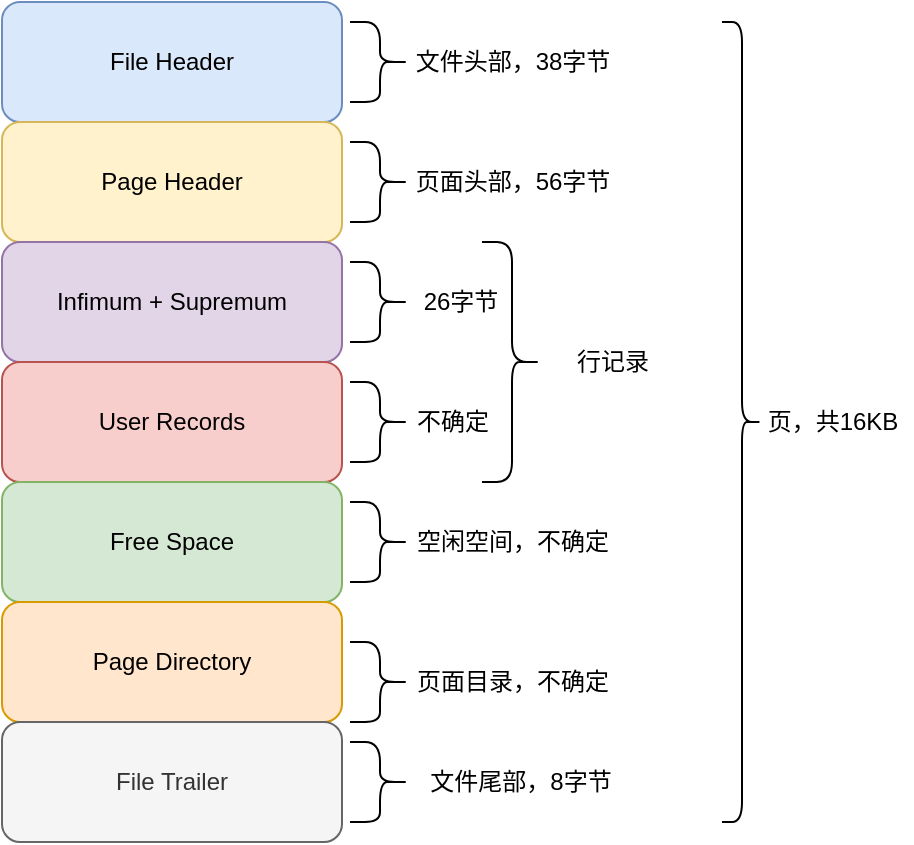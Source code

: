 <mxfile version="17.2.5" type="github"><diagram id="qYsyQGvlPdOLiuLe2ghl" name="InnoDB页结构示意图"><mxGraphModel dx="1186" dy="739" grid="0" gridSize="10" guides="1" tooltips="1" connect="1" arrows="1" fold="1" page="0" pageScale="1" pageWidth="827" pageHeight="1169" background="none" math="0" shadow="0"><root><mxCell id="0"/><mxCell id="1" parent="0"/><mxCell id="AY3JlmTE7ZEPecwEEi9I-1" value="File Header" style="rounded=1;whiteSpace=wrap;html=1;fillColor=#dae8fc;strokeColor=#6c8ebf;" parent="1" vertex="1"><mxGeometry x="210" y="30" width="170" height="60" as="geometry"/></mxCell><mxCell id="AY3JlmTE7ZEPecwEEi9I-2" value="Page Header" style="rounded=1;whiteSpace=wrap;html=1;fillColor=#fff2cc;strokeColor=#d6b656;" parent="1" vertex="1"><mxGeometry x="210" y="90" width="170" height="60" as="geometry"/></mxCell><mxCell id="AY3JlmTE7ZEPecwEEi9I-4" value="&lt;font style=&quot;vertical-align: inherit&quot;&gt;&lt;font style=&quot;vertical-align: inherit&quot;&gt;&lt;font style=&quot;vertical-align: inherit&quot;&gt;&lt;font style=&quot;vertical-align: inherit&quot;&gt;文件头部，38字节&lt;/font&gt;&lt;/font&gt;&lt;/font&gt;&lt;/font&gt;" style="text;html=1;align=center;verticalAlign=middle;resizable=0;points=[];autosize=1;strokeColor=none;fillColor=none;rounded=1;" parent="1" vertex="1"><mxGeometry x="410" y="50" width="110" height="20" as="geometry"/></mxCell><mxCell id="AY3JlmTE7ZEPecwEEi9I-5" value="" style="shape=curlyBracket;whiteSpace=wrap;html=1;rounded=1;flipH=1;size=0.5;" parent="1" vertex="1"><mxGeometry x="384" y="40" width="30" height="40" as="geometry"/></mxCell><mxCell id="AY3JlmTE7ZEPecwEEi9I-6" value="&lt;font style=&quot;vertical-align: inherit&quot;&gt;&lt;font style=&quot;vertical-align: inherit&quot;&gt;&lt;font style=&quot;vertical-align: inherit&quot;&gt;&lt;font style=&quot;vertical-align: inherit&quot;&gt;页面头部，56字节&lt;/font&gt;&lt;/font&gt;&lt;/font&gt;&lt;/font&gt;" style="text;html=1;align=center;verticalAlign=middle;resizable=0;points=[];autosize=1;strokeColor=none;fillColor=none;rounded=1;" parent="1" vertex="1"><mxGeometry x="410" y="110" width="110" height="20" as="geometry"/></mxCell><mxCell id="AY3JlmTE7ZEPecwEEi9I-7" value="" style="shape=curlyBracket;whiteSpace=wrap;html=1;rounded=1;flipH=1;size=0.5;" parent="1" vertex="1"><mxGeometry x="384" y="100" width="30" height="40" as="geometry"/></mxCell><mxCell id="AY3JlmTE7ZEPecwEEi9I-10" value="Infimum + Supremum" style="rounded=1;whiteSpace=wrap;html=1;fillColor=#e1d5e7;strokeColor=#9673a6;" parent="1" vertex="1"><mxGeometry x="210" y="150" width="170" height="60" as="geometry"/></mxCell><mxCell id="AY3JlmTE7ZEPecwEEi9I-12" value="User Records" style="rounded=1;whiteSpace=wrap;html=1;fillColor=#f8cecc;strokeColor=#b85450;" parent="1" vertex="1"><mxGeometry x="210" y="210" width="170" height="60" as="geometry"/></mxCell><mxCell id="AY3JlmTE7ZEPecwEEi9I-13" value="Free Space" style="rounded=1;whiteSpace=wrap;html=1;fillColor=#d5e8d4;strokeColor=#82b366;" parent="1" vertex="1"><mxGeometry x="210" y="270" width="170" height="60" as="geometry"/></mxCell><mxCell id="AY3JlmTE7ZEPecwEEi9I-14" value="Page Directory" style="rounded=1;whiteSpace=wrap;html=1;fillColor=#ffe6cc;strokeColor=#d79b00;" parent="1" vertex="1"><mxGeometry x="210" y="330" width="170" height="60" as="geometry"/></mxCell><mxCell id="AY3JlmTE7ZEPecwEEi9I-15" value="File Trailer" style="rounded=1;whiteSpace=wrap;html=1;fillColor=#f5f5f5;fontColor=#333333;strokeColor=#666666;" parent="1" vertex="1"><mxGeometry x="210" y="390" width="170" height="60" as="geometry"/></mxCell><mxCell id="AY3JlmTE7ZEPecwEEi9I-16" value="" style="shape=curlyBracket;whiteSpace=wrap;html=1;rounded=1;flipH=1;size=0.5;" parent="1" vertex="1"><mxGeometry x="450" y="150" width="30" height="120" as="geometry"/></mxCell><mxCell id="AY3JlmTE7ZEPecwEEi9I-17" value="行记录" style="text;html=1;align=center;verticalAlign=middle;resizable=0;points=[];autosize=1;strokeColor=none;fillColor=none;rounded=1;" parent="1" vertex="1"><mxGeometry x="490" y="200" width="50" height="20" as="geometry"/></mxCell><mxCell id="AY3JlmTE7ZEPecwEEi9I-18" value="" style="shape=curlyBracket;whiteSpace=wrap;html=1;rounded=1;flipH=1;size=0.5;" parent="1" vertex="1"><mxGeometry x="384" y="280" width="30" height="40" as="geometry"/></mxCell><mxCell id="AY3JlmTE7ZEPecwEEi9I-19" value="空闲空间，不确定" style="text;html=1;align=center;verticalAlign=middle;resizable=0;points=[];autosize=1;strokeColor=none;fillColor=none;rounded=1;" parent="1" vertex="1"><mxGeometry x="410" y="290" width="110" height="20" as="geometry"/></mxCell><mxCell id="AY3JlmTE7ZEPecwEEi9I-21" value="" style="shape=curlyBracket;whiteSpace=wrap;html=1;rounded=1;flipH=1;size=0.5;" parent="1" vertex="1"><mxGeometry x="384" y="350" width="30" height="40" as="geometry"/></mxCell><mxCell id="AY3JlmTE7ZEPecwEEi9I-22" value="页面目录，不确定" style="text;html=1;align=center;verticalAlign=middle;resizable=0;points=[];autosize=1;strokeColor=none;fillColor=none;rounded=1;" parent="1" vertex="1"><mxGeometry x="410" y="360" width="110" height="20" as="geometry"/></mxCell><mxCell id="AY3JlmTE7ZEPecwEEi9I-24" value="" style="shape=curlyBracket;whiteSpace=wrap;html=1;rounded=1;flipH=1;size=0.5;" parent="1" vertex="1"><mxGeometry x="384" y="400" width="30" height="40" as="geometry"/></mxCell><mxCell id="AY3JlmTE7ZEPecwEEi9I-25" value="文件尾部，8字节" style="text;html=1;align=center;verticalAlign=middle;resizable=0;points=[];autosize=1;strokeColor=none;fillColor=none;rounded=1;" parent="1" vertex="1"><mxGeometry x="414" y="410" width="110" height="20" as="geometry"/></mxCell><mxCell id="AY3JlmTE7ZEPecwEEi9I-27" value="" style="shape=curlyBracket;whiteSpace=wrap;html=1;rounded=1;flipH=1;" parent="1" vertex="1"><mxGeometry x="570" y="40" width="20" height="400" as="geometry"/></mxCell><mxCell id="AY3JlmTE7ZEPecwEEi9I-29" value="页，共16KB" style="text;html=1;align=center;verticalAlign=middle;resizable=0;points=[];autosize=1;strokeColor=none;fillColor=none;rounded=1;" parent="1" vertex="1"><mxGeometry x="585" y="230" width="80" height="20" as="geometry"/></mxCell><mxCell id="AY3JlmTE7ZEPecwEEi9I-30" value="" style="shape=curlyBracket;whiteSpace=wrap;html=1;rounded=1;flipH=1;size=0.5;" parent="1" vertex="1"><mxGeometry x="384" y="160" width="30" height="40" as="geometry"/></mxCell><mxCell id="AY3JlmTE7ZEPecwEEi9I-31" value="26字节" style="text;html=1;align=center;verticalAlign=middle;resizable=0;points=[];autosize=1;strokeColor=none;fillColor=none;rounded=1;" parent="1" vertex="1"><mxGeometry x="414" y="170" width="50" height="20" as="geometry"/></mxCell><mxCell id="AY3JlmTE7ZEPecwEEi9I-32" value="" style="shape=curlyBracket;whiteSpace=wrap;html=1;rounded=1;flipH=1;size=0.5;" parent="1" vertex="1"><mxGeometry x="384" y="220" width="30" height="40" as="geometry"/></mxCell><mxCell id="AY3JlmTE7ZEPecwEEi9I-33" value="不确定" style="text;html=1;align=center;verticalAlign=middle;resizable=0;points=[];autosize=1;strokeColor=none;fillColor=none;rounded=1;" parent="1" vertex="1"><mxGeometry x="410" y="230" width="50" height="20" as="geometry"/></mxCell></root></mxGraphModel></diagram></mxfile>